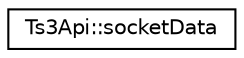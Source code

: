 digraph "Graficzna hierarchia klas"
{
  edge [fontname="Helvetica",fontsize="10",labelfontname="Helvetica",labelfontsize="10"];
  node [fontname="Helvetica",fontsize="10",shape=record];
  rankdir="LR";
  Node1 [label="Ts3Api::socketData",height=0.2,width=0.4,color="black", fillcolor="white", style="filled",URL="$struct_ts3_api_1_1socket_data.html"];
}
